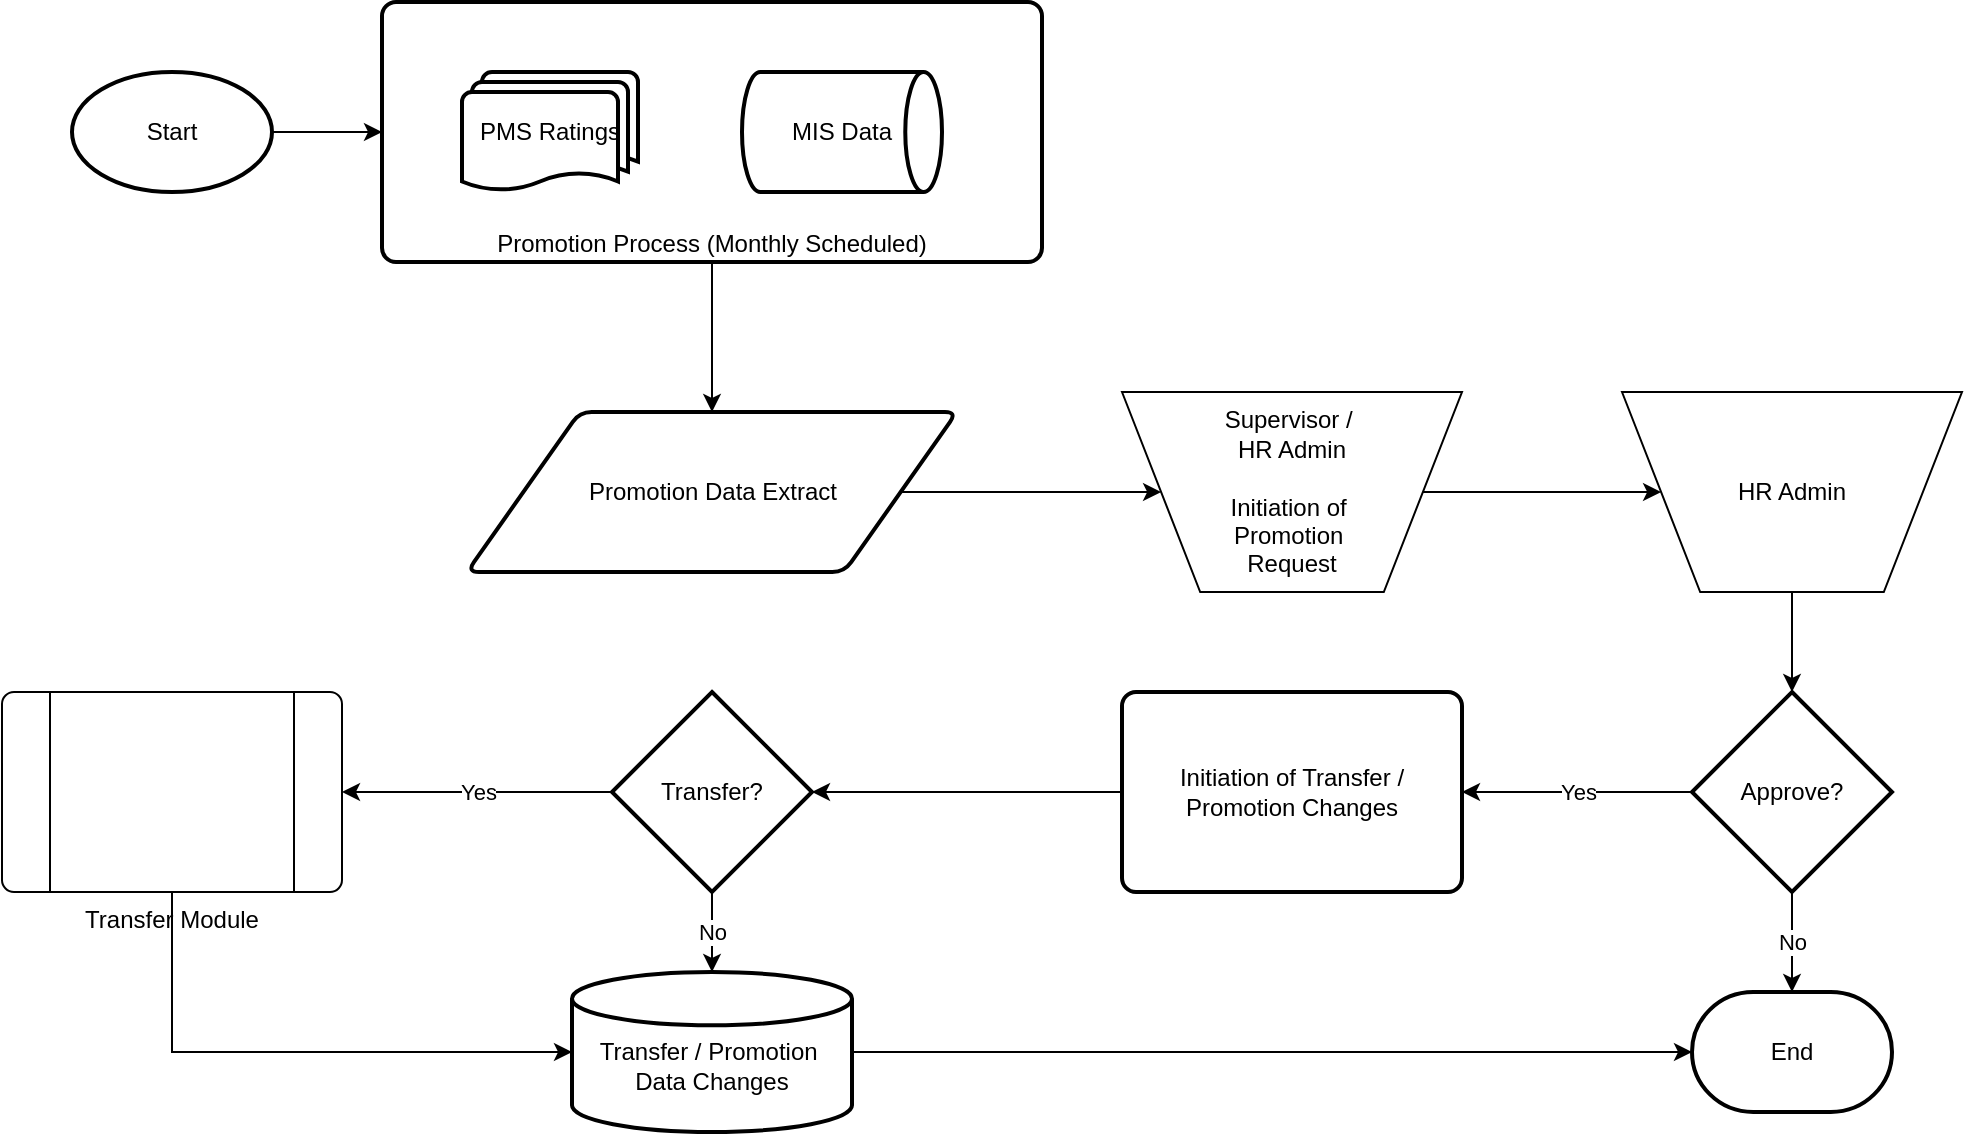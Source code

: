<mxfile version="26.0.11" pages="2">
  <diagram name="Promotion" id="c7488fd3-1785-93aa-aadb-54a6760d102a">
    <mxGraphModel dx="1375" dy="785" grid="1" gridSize="10" guides="1" tooltips="1" connect="1" arrows="1" fold="1" page="1" pageScale="1" pageWidth="1100" pageHeight="850" background="none" math="0" shadow="0">
      <root>
        <mxCell id="0" />
        <mxCell id="1" parent="0" />
        <mxCell id="1DSml5iqkr1MZ7udWZme-7" value="Promotion Process (Monthly Scheduled)" style="rounded=1;whiteSpace=wrap;html=1;absoluteArcSize=1;arcSize=14;strokeWidth=2;verticalAlign=bottom;" vertex="1" parent="1">
          <mxGeometry x="250" y="143" width="330" height="130" as="geometry" />
        </mxCell>
        <mxCell id="1DSml5iqkr1MZ7udWZme-9" style="edgeStyle=orthogonalEdgeStyle;rounded=0;orthogonalLoop=1;jettySize=auto;html=1;entryX=0;entryY=0.5;entryDx=0;entryDy=0;" edge="1" parent="1" source="1DSml5iqkr1MZ7udWZme-4" target="1DSml5iqkr1MZ7udWZme-7">
          <mxGeometry relative="1" as="geometry" />
        </mxCell>
        <mxCell id="1DSml5iqkr1MZ7udWZme-4" value="Start" style="strokeWidth=2;html=1;shape=mxgraph.flowchart.start_1;whiteSpace=wrap;" vertex="1" parent="1">
          <mxGeometry x="95" y="178" width="100" height="60" as="geometry" />
        </mxCell>
        <mxCell id="1DSml5iqkr1MZ7udWZme-5" value="MIS Data" style="strokeWidth=2;html=1;shape=mxgraph.flowchart.direct_data;whiteSpace=wrap;" vertex="1" parent="1">
          <mxGeometry x="430" y="178" width="100" height="60" as="geometry" />
        </mxCell>
        <mxCell id="1DSml5iqkr1MZ7udWZme-6" value="PMS Ratings" style="strokeWidth=2;html=1;shape=mxgraph.flowchart.multi-document;whiteSpace=wrap;" vertex="1" parent="1">
          <mxGeometry x="290" y="178" width="88" height="60" as="geometry" />
        </mxCell>
        <mxCell id="1DSml5iqkr1MZ7udWZme-13" style="edgeStyle=orthogonalEdgeStyle;rounded=0;orthogonalLoop=1;jettySize=auto;html=1;exitX=1;exitY=0.5;exitDx=0;exitDy=0;entryX=0;entryY=0.5;entryDx=0;entryDy=0;" edge="1" parent="1" source="1DSml5iqkr1MZ7udWZme-26" target="1DSml5iqkr1MZ7udWZme-10">
          <mxGeometry relative="1" as="geometry">
            <mxPoint x="545" y="388" as="sourcePoint" />
          </mxGeometry>
        </mxCell>
        <mxCell id="1DSml5iqkr1MZ7udWZme-15" value="" style="edgeStyle=orthogonalEdgeStyle;rounded=0;orthogonalLoop=1;jettySize=auto;html=1;" edge="1" parent="1" source="1DSml5iqkr1MZ7udWZme-10" target="1DSml5iqkr1MZ7udWZme-14">
          <mxGeometry relative="1" as="geometry" />
        </mxCell>
        <mxCell id="1DSml5iqkr1MZ7udWZme-10" value="Supervisor /&amp;nbsp;&lt;div&gt;HR Admin&lt;br&gt;&lt;br&gt;Initiation of&amp;nbsp;&lt;/div&gt;&lt;div&gt;Promotion&amp;nbsp;&lt;/div&gt;&lt;div&gt;Request&lt;/div&gt;" style="verticalLabelPosition=middle;verticalAlign=middle;html=1;shape=trapezoid;perimeter=trapezoidPerimeter;whiteSpace=wrap;size=0.23;arcSize=10;flipV=1;labelPosition=center;align=center;" vertex="1" parent="1">
          <mxGeometry x="620" y="338" width="170" height="100" as="geometry" />
        </mxCell>
        <mxCell id="1DSml5iqkr1MZ7udWZme-12" style="edgeStyle=orthogonalEdgeStyle;rounded=0;orthogonalLoop=1;jettySize=auto;html=1;entryX=0.5;entryY=0;entryDx=0;entryDy=0;" edge="1" parent="1" source="1DSml5iqkr1MZ7udWZme-7" target="1DSml5iqkr1MZ7udWZme-26">
          <mxGeometry relative="1" as="geometry">
            <mxPoint x="415.0" y="338" as="targetPoint" />
          </mxGeometry>
        </mxCell>
        <mxCell id="1DSml5iqkr1MZ7udWZme-17" value="" style="edgeStyle=orthogonalEdgeStyle;rounded=0;orthogonalLoop=1;jettySize=auto;entryX=0.5;entryY=0;entryDx=0;entryDy=0;entryPerimeter=0;" edge="1" parent="1" source="1DSml5iqkr1MZ7udWZme-14" target="1DSml5iqkr1MZ7udWZme-16">
          <mxGeometry relative="1" as="geometry">
            <mxPoint x="955" y="468" as="targetPoint" />
          </mxGeometry>
        </mxCell>
        <mxCell id="1DSml5iqkr1MZ7udWZme-14" value="HR Admin" style="verticalLabelPosition=middle;verticalAlign=middle;html=1;shape=trapezoid;perimeter=trapezoidPerimeter;whiteSpace=wrap;size=0.23;arcSize=10;flipV=1;labelPosition=center;align=center;" vertex="1" parent="1">
          <mxGeometry x="870" y="338" width="170" height="100" as="geometry" />
        </mxCell>
        <mxCell id="1DSml5iqkr1MZ7udWZme-19" value="Yes" style="edgeStyle=orthogonalEdgeStyle;rounded=0;orthogonalLoop=1;jettySize=auto;html=1;exitX=0;exitY=0.5;exitDx=0;exitDy=0;exitPerimeter=0;entryX=1;entryY=0.5;entryDx=0;entryDy=0;" edge="1" parent="1" source="1DSml5iqkr1MZ7udWZme-16" target="1DSml5iqkr1MZ7udWZme-18">
          <mxGeometry relative="1" as="geometry" />
        </mxCell>
        <mxCell id="1DSml5iqkr1MZ7udWZme-16" value="Appro&lt;span style=&quot;background-color: transparent; color: light-dark(rgb(0, 0, 0), rgb(255, 255, 255));&quot;&gt;ve?&lt;/span&gt;" style="strokeWidth=2;html=1;shape=mxgraph.flowchart.decision;whiteSpace=wrap;" vertex="1" parent="1">
          <mxGeometry x="905" y="488" width="100" height="100" as="geometry" />
        </mxCell>
        <mxCell id="1DSml5iqkr1MZ7udWZme-18" value="Initiation of Transfer / Promotion Changes" style="rounded=1;whiteSpace=wrap;html=1;absoluteArcSize=1;arcSize=14;strokeWidth=2;" vertex="1" parent="1">
          <mxGeometry x="620" y="488" width="170" height="100" as="geometry" />
        </mxCell>
        <mxCell id="1DSml5iqkr1MZ7udWZme-20" value="End" style="strokeWidth=2;html=1;shape=mxgraph.flowchart.terminator;whiteSpace=wrap;" vertex="1" parent="1">
          <mxGeometry x="905" y="638" width="100" height="60" as="geometry" />
        </mxCell>
        <mxCell id="1DSml5iqkr1MZ7udWZme-21" value="No" style="edgeStyle=orthogonalEdgeStyle;rounded=0;orthogonalLoop=1;jettySize=auto;html=1;exitX=0.5;exitY=1;exitDx=0;exitDy=0;exitPerimeter=0;entryX=0.5;entryY=0;entryDx=0;entryDy=0;entryPerimeter=0;" edge="1" parent="1" source="1DSml5iqkr1MZ7udWZme-16" target="1DSml5iqkr1MZ7udWZme-20">
          <mxGeometry relative="1" as="geometry" />
        </mxCell>
        <mxCell id="1DSml5iqkr1MZ7udWZme-25" value="Yes" style="edgeStyle=orthogonalEdgeStyle;rounded=0;orthogonalLoop=1;jettySize=auto;html=1;exitX=0;exitY=0.5;exitDx=0;exitDy=0;exitPerimeter=0;entryX=1;entryY=0.5;entryDx=0;entryDy=0;" edge="1" parent="1" source="1DSml5iqkr1MZ7udWZme-22" target="1DSml5iqkr1MZ7udWZme-24">
          <mxGeometry relative="1" as="geometry" />
        </mxCell>
        <mxCell id="1DSml5iqkr1MZ7udWZme-29" value="No" style="edgeStyle=orthogonalEdgeStyle;rounded=0;orthogonalLoop=1;jettySize=auto;html=1;exitX=0.5;exitY=1;exitDx=0;exitDy=0;exitPerimeter=0;" edge="1" parent="1" source="1DSml5iqkr1MZ7udWZme-22" target="1DSml5iqkr1MZ7udWZme-27">
          <mxGeometry relative="1" as="geometry" />
        </mxCell>
        <mxCell id="1DSml5iqkr1MZ7udWZme-22" value="Transfer?" style="strokeWidth=2;html=1;shape=mxgraph.flowchart.decision;whiteSpace=wrap;" vertex="1" parent="1">
          <mxGeometry x="365" y="488" width="100" height="100" as="geometry" />
        </mxCell>
        <mxCell id="1DSml5iqkr1MZ7udWZme-23" style="edgeStyle=orthogonalEdgeStyle;rounded=0;orthogonalLoop=1;jettySize=auto;html=1;entryX=1;entryY=0.5;entryDx=0;entryDy=0;entryPerimeter=0;" edge="1" parent="1" source="1DSml5iqkr1MZ7udWZme-18" target="1DSml5iqkr1MZ7udWZme-22">
          <mxGeometry relative="1" as="geometry" />
        </mxCell>
        <mxCell id="1DSml5iqkr1MZ7udWZme-24" value="Transfer Module" style="verticalLabelPosition=bottom;verticalAlign=top;html=1;shape=process;whiteSpace=wrap;rounded=1;size=0.14;arcSize=6;" vertex="1" parent="1">
          <mxGeometry x="60" y="488" width="170" height="100" as="geometry" />
        </mxCell>
        <mxCell id="1DSml5iqkr1MZ7udWZme-26" value="Promotion Data Extract" style="shape=parallelogram;html=1;strokeWidth=2;perimeter=parallelogramPerimeter;whiteSpace=wrap;rounded=1;arcSize=12;size=0.23;" vertex="1" parent="1">
          <mxGeometry x="292.5" y="348" width="245" height="80" as="geometry" />
        </mxCell>
        <mxCell id="1DSml5iqkr1MZ7udWZme-27" value="&lt;div&gt;&lt;br&gt;&lt;/div&gt;Transfer / Promotion&amp;nbsp;&lt;div&gt;Data Changes&lt;/div&gt;" style="strokeWidth=2;html=1;shape=mxgraph.flowchart.database;whiteSpace=wrap;" vertex="1" parent="1">
          <mxGeometry x="345" y="628" width="140" height="80" as="geometry" />
        </mxCell>
        <mxCell id="1DSml5iqkr1MZ7udWZme-28" style="edgeStyle=orthogonalEdgeStyle;rounded=0;orthogonalLoop=1;jettySize=auto;html=1;exitX=0.5;exitY=1;exitDx=0;exitDy=0;entryX=0;entryY=0.5;entryDx=0;entryDy=0;entryPerimeter=0;" edge="1" parent="1" source="1DSml5iqkr1MZ7udWZme-24" target="1DSml5iqkr1MZ7udWZme-27">
          <mxGeometry relative="1" as="geometry" />
        </mxCell>
        <mxCell id="1DSml5iqkr1MZ7udWZme-30" style="edgeStyle=orthogonalEdgeStyle;rounded=0;orthogonalLoop=1;jettySize=auto;html=1;exitX=1;exitY=0.5;exitDx=0;exitDy=0;exitPerimeter=0;entryX=0;entryY=0.5;entryDx=0;entryDy=0;entryPerimeter=0;" edge="1" parent="1" source="1DSml5iqkr1MZ7udWZme-27" target="1DSml5iqkr1MZ7udWZme-20">
          <mxGeometry relative="1" as="geometry" />
        </mxCell>
      </root>
    </mxGraphModel>
  </diagram>
  <diagram id="yWiKLz5uOGc2_7TPWRLM" name="Pre-boarding">
    <mxGraphModel dx="1179" dy="673" grid="1" gridSize="10" guides="1" tooltips="1" connect="1" arrows="1" fold="1" page="1" pageScale="1" pageWidth="827" pageHeight="1169" math="0" shadow="0">
      <root>
        <mxCell id="0" />
        <mxCell id="1" parent="0" />
        <mxCell id="gWIA2KhBZrpW_sq9JMmx-12" style="edgeStyle=orthogonalEdgeStyle;rounded=0;orthogonalLoop=1;jettySize=auto;html=1;exitX=0.5;exitY=0.5;exitDx=0;exitDy=15;exitPerimeter=0;entryX=0.5;entryY=0;entryDx=0;entryDy=0;fontSize=10;" edge="1" parent="1" source="gWIA2KhBZrpW_sq9JMmx-1" target="gWIA2KhBZrpW_sq9JMmx-3">
          <mxGeometry relative="1" as="geometry" />
        </mxCell>
        <mxCell id="gWIA2KhBZrpW_sq9JMmx-1" value="Start" style="html=1;dashed=0;whiteSpace=wrap;shape=mxgraph.dfd.start;fontSize=10;" vertex="1" parent="1">
          <mxGeometry x="250" y="200" width="80" height="30" as="geometry" />
        </mxCell>
        <mxCell id="gWIA2KhBZrpW_sq9JMmx-9" style="edgeStyle=orthogonalEdgeStyle;rounded=0;orthogonalLoop=1;jettySize=auto;html=1;exitX=1;exitY=0.5;exitDx=0;exitDy=0;entryX=0;entryY=0.5;entryDx=0;entryDy=0;fontSize=10;" edge="1" parent="1" source="gWIA2KhBZrpW_sq9JMmx-3" target="gWIA2KhBZrpW_sq9JMmx-4">
          <mxGeometry relative="1" as="geometry" />
        </mxCell>
        <mxCell id="gWIA2KhBZrpW_sq9JMmx-3" value="Preparation of Candidate Data for Bulk Load" style="html=1;dashed=0;whiteSpace=wrap;fontSize=10;" vertex="1" parent="1">
          <mxGeometry x="240" y="250" width="100" height="50" as="geometry" />
        </mxCell>
        <mxCell id="gWIA2KhBZrpW_sq9JMmx-10" style="edgeStyle=orthogonalEdgeStyle;rounded=0;orthogonalLoop=1;jettySize=auto;html=1;exitX=0.5;exitY=1;exitDx=0;exitDy=0;entryX=0.5;entryY=0;entryDx=0;entryDy=0;fontSize=10;" edge="1" parent="1" source="gWIA2KhBZrpW_sq9JMmx-4" target="gWIA2KhBZrpW_sq9JMmx-5">
          <mxGeometry relative="1" as="geometry" />
        </mxCell>
        <mxCell id="gWIA2KhBZrpW_sq9JMmx-4" value="Upload the XLSX and Load Data" style="html=1;dashed=0;whiteSpace=wrap;fontSize=10;" vertex="1" parent="1">
          <mxGeometry x="370" y="250" width="100" height="50" as="geometry" />
        </mxCell>
        <mxCell id="gWIA2KhBZrpW_sq9JMmx-11" style="edgeStyle=orthogonalEdgeStyle;rounded=0;orthogonalLoop=1;jettySize=auto;html=1;exitX=1;exitY=0.5;exitDx=0;exitDy=0;entryX=0;entryY=0.5;entryDx=0;entryDy=0;fontSize=10;" edge="1" parent="1" source="gWIA2KhBZrpW_sq9JMmx-5" target="gWIA2KhBZrpW_sq9JMmx-7">
          <mxGeometry relative="1" as="geometry" />
        </mxCell>
        <mxCell id="gWIA2KhBZrpW_sq9JMmx-16" style="edgeStyle=orthogonalEdgeStyle;rounded=0;orthogonalLoop=1;jettySize=auto;html=1;exitX=0;exitY=0.5;exitDx=0;exitDy=0;fontSize=10;" edge="1" parent="1" source="gWIA2KhBZrpW_sq9JMmx-5" target="gWIA2KhBZrpW_sq9JMmx-15">
          <mxGeometry relative="1" as="geometry" />
        </mxCell>
        <mxCell id="gWIA2KhBZrpW_sq9JMmx-20" style="edgeStyle=orthogonalEdgeStyle;rounded=0;orthogonalLoop=1;jettySize=auto;html=1;entryX=0.5;entryY=0;entryDx=0;entryDy=0;fontSize=10;" edge="1" parent="1" source="gWIA2KhBZrpW_sq9JMmx-5" target="gWIA2KhBZrpW_sq9JMmx-18">
          <mxGeometry relative="1" as="geometry" />
        </mxCell>
        <mxCell id="gWIA2KhBZrpW_sq9JMmx-5" value="Loaded Data (Review/Update)" style="shape=parallelogram;perimeter=parallelogramPerimeter;whiteSpace=wrap;html=1;dashed=0;fontSize=10;" vertex="1" parent="1">
          <mxGeometry x="370" y="337" width="100" height="50" as="geometry" />
        </mxCell>
        <mxCell id="gWIA2KhBZrpW_sq9JMmx-19" style="edgeStyle=orthogonalEdgeStyle;rounded=0;orthogonalLoop=1;jettySize=auto;html=1;entryX=1;entryY=0.5;entryDx=0;entryDy=0;exitX=0.4;exitY=1;exitDx=0;exitDy=0;exitPerimeter=0;curved=1;strokeColor=default;strokeWidth=0.5;fontSize=10;" edge="1" parent="1" source="gWIA2KhBZrpW_sq9JMmx-7" target="gWIA2KhBZrpW_sq9JMmx-18">
          <mxGeometry relative="1" as="geometry" />
        </mxCell>
        <mxCell id="gWIA2KhBZrpW_sq9JMmx-7" value="Intimation to Managers (Email/Alerts)" style="shape=document;whiteSpace=wrap;html=1;boundedLbl=1;dashed=0;flipH=1;fontSize=10;" vertex="1" parent="1">
          <mxGeometry x="500" y="327" width="100" height="70" as="geometry" />
        </mxCell>
        <mxCell id="gWIA2KhBZrpW_sq9JMmx-17" style="edgeStyle=orthogonalEdgeStyle;rounded=0;orthogonalLoop=1;jettySize=auto;html=1;exitX=0.5;exitY=0;exitDx=0;exitDy=0;entryX=0.5;entryY=1;entryDx=0;entryDy=0;fontSize=10;" edge="1" parent="1" source="gWIA2KhBZrpW_sq9JMmx-15" target="gWIA2KhBZrpW_sq9JMmx-3">
          <mxGeometry relative="1" as="geometry" />
        </mxCell>
        <mxCell id="gWIA2KhBZrpW_sq9JMmx-15" value="Data Process" style="shape=ellipse;html=1;dashed=0;whiteSpace=wrap;perimeter=ellipsePerimeter;fontSize=10;" vertex="1" parent="1">
          <mxGeometry x="252.5" y="332" width="75" height="60" as="geometry" />
        </mxCell>
        <mxCell id="gWIA2KhBZrpW_sq9JMmx-22" style="edgeStyle=orthogonalEdgeStyle;rounded=0;orthogonalLoop=1;jettySize=auto;html=1;fontSize=10;" edge="1" parent="1" source="gWIA2KhBZrpW_sq9JMmx-18" target="gWIA2KhBZrpW_sq9JMmx-21">
          <mxGeometry relative="1" as="geometry" />
        </mxCell>
        <mxCell id="gWIA2KhBZrpW_sq9JMmx-18" value="Manager Review&lt;div&gt;for every Candidate&lt;/div&gt;" style="html=1;dashed=0;whiteSpace=wrap;fontSize=10;" vertex="1" parent="1">
          <mxGeometry x="370" y="440" width="100" height="50" as="geometry" />
        </mxCell>
        <mxCell id="gWIA2KhBZrpW_sq9JMmx-27" style="edgeStyle=orthogonalEdgeStyle;rounded=0;orthogonalLoop=1;jettySize=auto;html=1;entryX=1;entryY=0.5;entryDx=0;entryDy=0;fontSize=10;" edge="1" parent="1" source="gWIA2KhBZrpW_sq9JMmx-21" target="gWIA2KhBZrpW_sq9JMmx-25">
          <mxGeometry relative="1" as="geometry" />
        </mxCell>
        <mxCell id="gWIA2KhBZrpW_sq9JMmx-21" value="Document&amp;nbsp;&lt;div&gt;Check&lt;/div&gt;" style="shape=hexagon;perimeter=hexagonPerimeter2;whiteSpace=wrap;html=1;size=0.25;fontSize=10;" vertex="1" parent="1">
          <mxGeometry x="370" y="530" width="100" height="50" as="geometry" />
        </mxCell>
        <mxCell id="gWIA2KhBZrpW_sq9JMmx-28" style="edgeStyle=orthogonalEdgeStyle;rounded=0;orthogonalLoop=1;jettySize=auto;html=1;entryX=0.5;entryY=1;entryDx=0;entryDy=0;fontSize=10;" edge="1" parent="1" source="gWIA2KhBZrpW_sq9JMmx-25" target="gWIA2KhBZrpW_sq9JMmx-26">
          <mxGeometry relative="1" as="geometry" />
        </mxCell>
        <mxCell id="gWIA2KhBZrpW_sq9JMmx-25" value="All Verified?" style="shape=rhombus;html=1;dashed=0;whiteSpace=wrap;perimeter=rhombusPerimeter;fontSize=10;" vertex="1" parent="1">
          <mxGeometry x="245" y="525" width="90" height="60" as="geometry" />
        </mxCell>
        <mxCell id="gWIA2KhBZrpW_sq9JMmx-29" style="edgeStyle=orthogonalEdgeStyle;rounded=0;orthogonalLoop=1;jettySize=auto;html=1;exitX=1;exitY=0.5;exitDx=0;exitDy=0;entryX=0;entryY=0.5;entryDx=0;entryDy=0;fontSize=10;" edge="1" parent="1" source="gWIA2KhBZrpW_sq9JMmx-26" target="gWIA2KhBZrpW_sq9JMmx-18">
          <mxGeometry relative="1" as="geometry" />
        </mxCell>
        <mxCell id="gWIA2KhBZrpW_sq9JMmx-26" value="Status and Comments Update" style="html=1;dashed=0;whiteSpace=wrap;fontSize=10;" vertex="1" parent="1">
          <mxGeometry x="240" y="440" width="100" height="50" as="geometry" />
        </mxCell>
      </root>
    </mxGraphModel>
  </diagram>
</mxfile>
